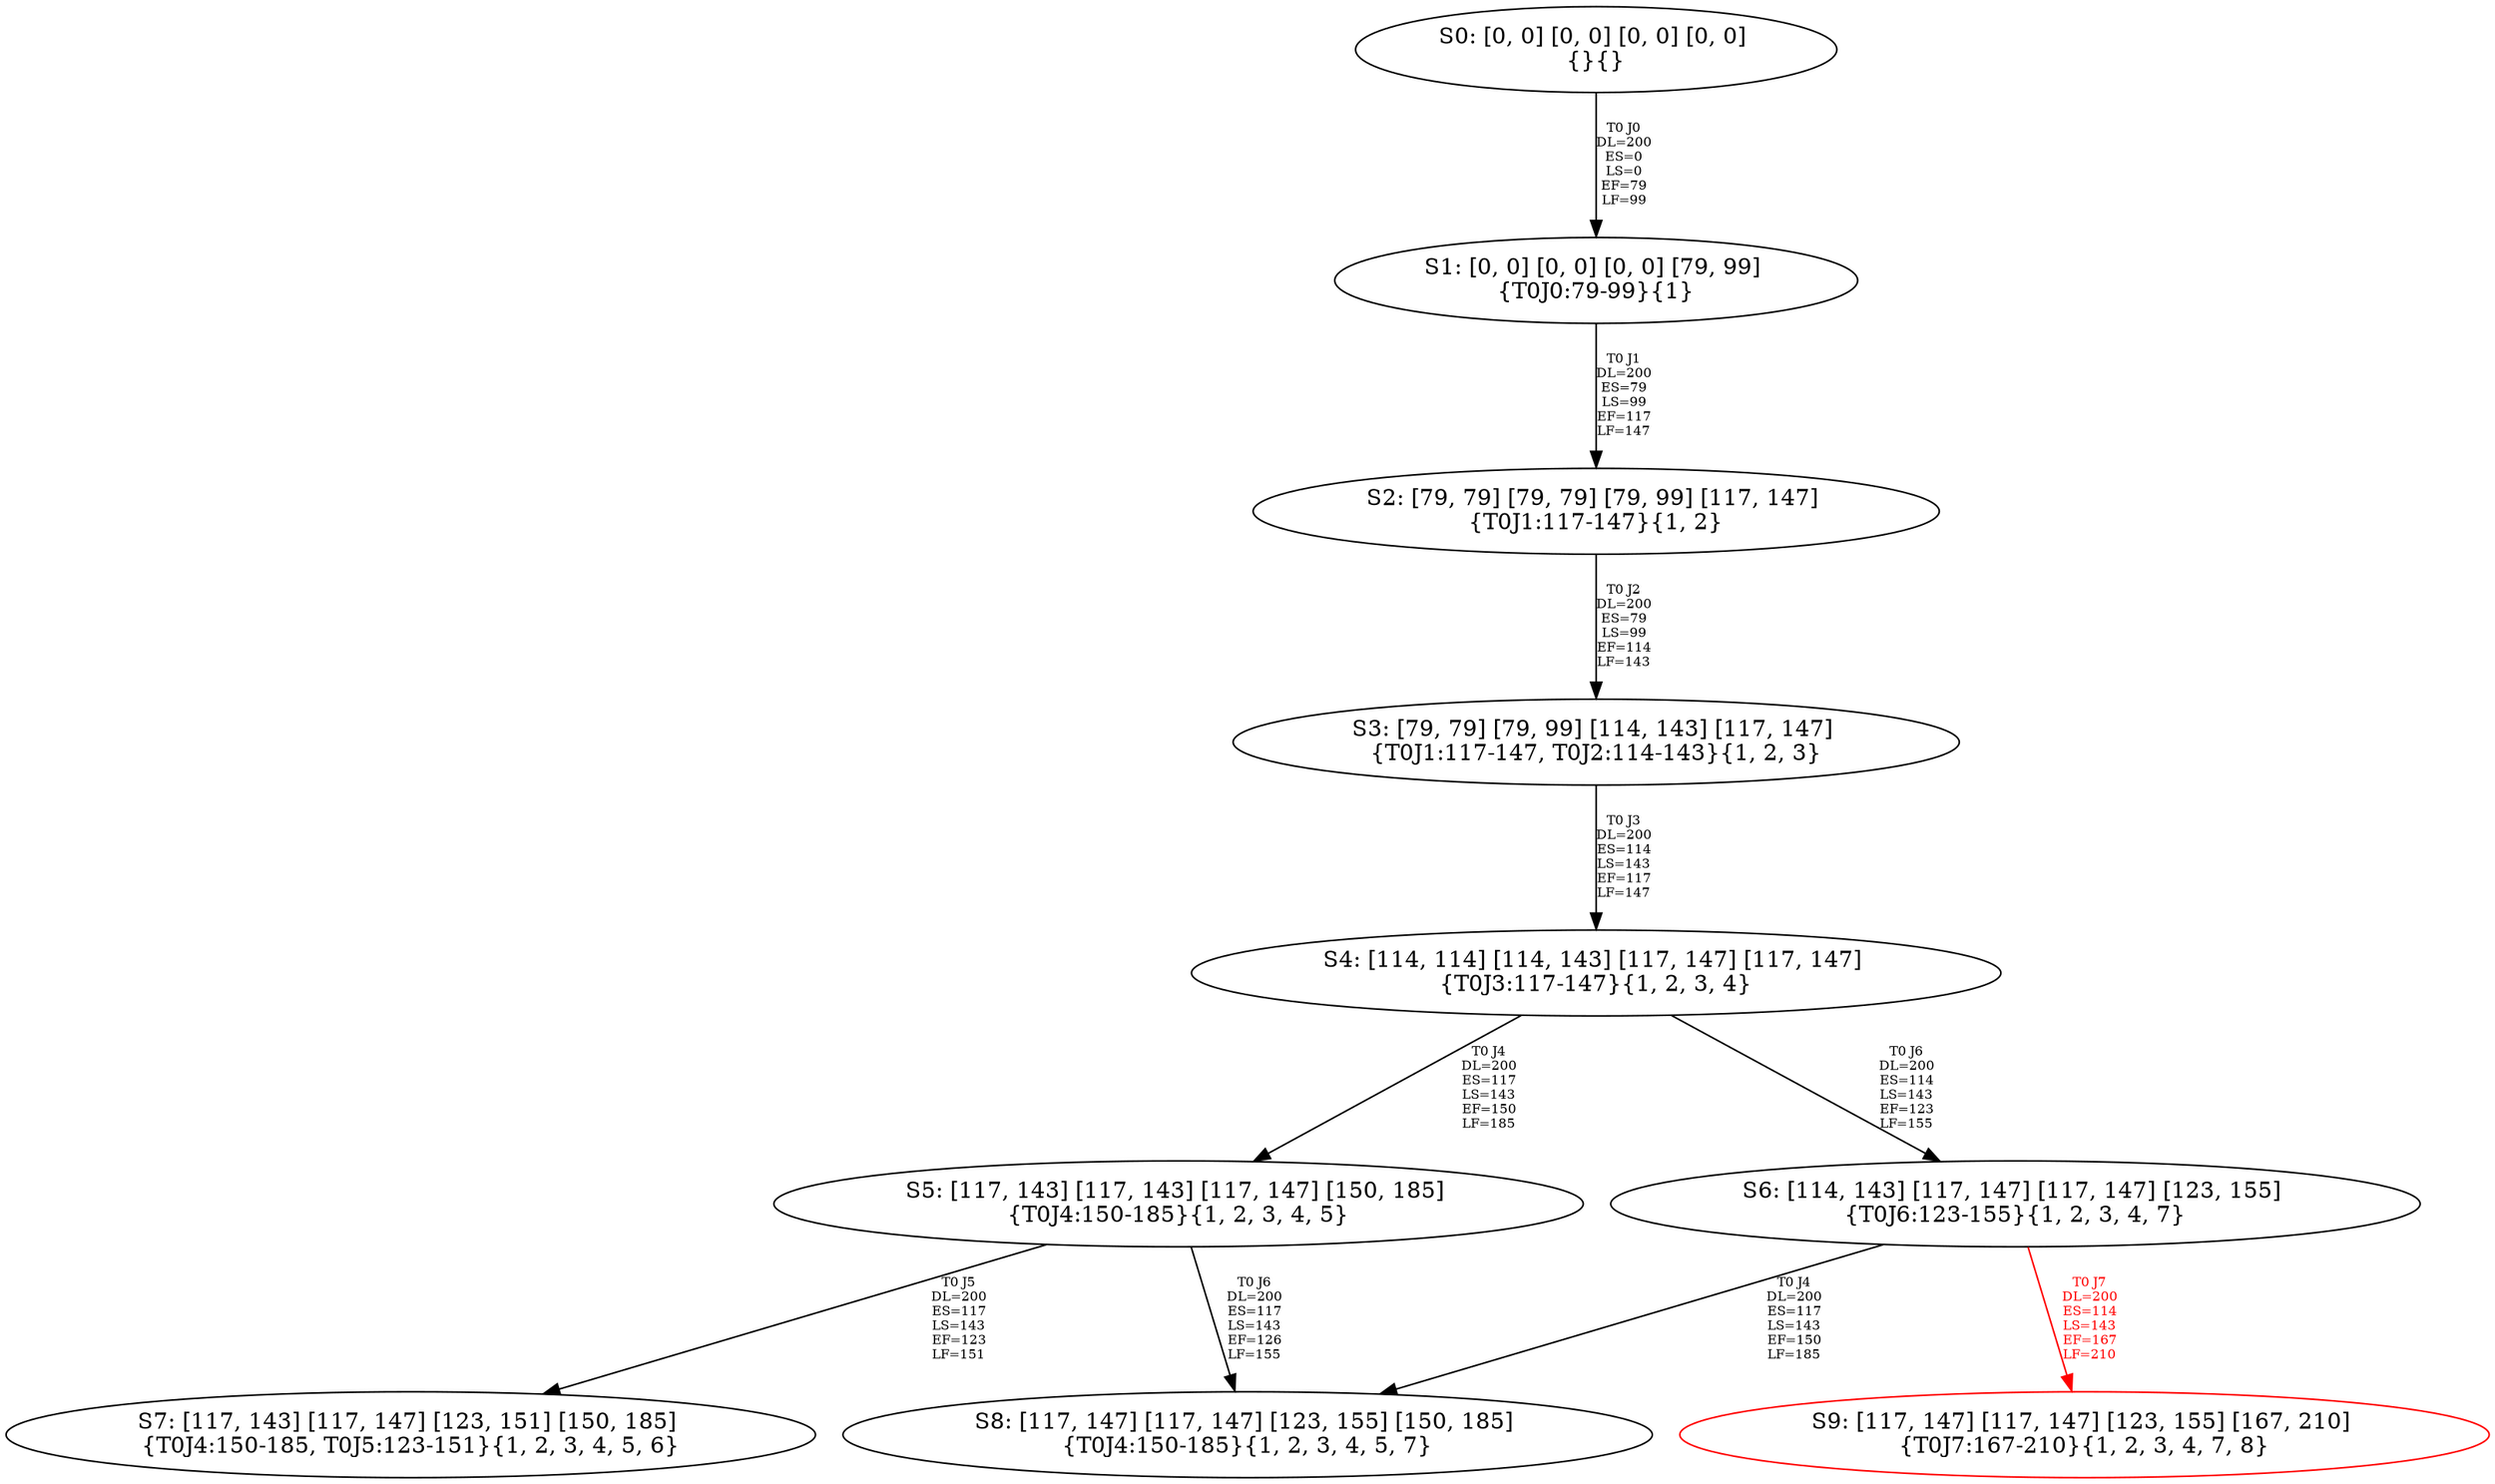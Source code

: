 digraph {
	S0[label="S0: [0, 0] [0, 0] [0, 0] [0, 0] \n{}{}"];
	S1[label="S1: [0, 0] [0, 0] [0, 0] [79, 99] \n{T0J0:79-99}{1}"];
	S2[label="S2: [79, 79] [79, 79] [79, 99] [117, 147] \n{T0J1:117-147}{1, 2}"];
	S3[label="S3: [79, 79] [79, 99] [114, 143] [117, 147] \n{T0J1:117-147, T0J2:114-143}{1, 2, 3}"];
	S4[label="S4: [114, 114] [114, 143] [117, 147] [117, 147] \n{T0J3:117-147}{1, 2, 3, 4}"];
	S5[label="S5: [117, 143] [117, 143] [117, 147] [150, 185] \n{T0J4:150-185}{1, 2, 3, 4, 5}"];
	S6[label="S6: [114, 143] [117, 147] [117, 147] [123, 155] \n{T0J6:123-155}{1, 2, 3, 4, 7}"];
	S7[label="S7: [117, 143] [117, 147] [123, 151] [150, 185] \n{T0J4:150-185, T0J5:123-151}{1, 2, 3, 4, 5, 6}"];
	S8[label="S8: [117, 147] [117, 147] [123, 155] [150, 185] \n{T0J4:150-185}{1, 2, 3, 4, 5, 7}"];
	S9[label="S9: [117, 147] [117, 147] [123, 155] [167, 210] \n{T0J7:167-210}{1, 2, 3, 4, 7, 8}"];
	S0 -> S1[label="T0 J0\nDL=200\nES=0\nLS=0\nEF=79\nLF=99",fontsize=8];
	S1 -> S2[label="T0 J1\nDL=200\nES=79\nLS=99\nEF=117\nLF=147",fontsize=8];
	S2 -> S3[label="T0 J2\nDL=200\nES=79\nLS=99\nEF=114\nLF=143",fontsize=8];
	S3 -> S4[label="T0 J3\nDL=200\nES=114\nLS=143\nEF=117\nLF=147",fontsize=8];
	S4 -> S5[label="T0 J4\nDL=200\nES=117\nLS=143\nEF=150\nLF=185",fontsize=8];
	S4 -> S6[label="T0 J6\nDL=200\nES=114\nLS=143\nEF=123\nLF=155",fontsize=8];
	S5 -> S7[label="T0 J5\nDL=200\nES=117\nLS=143\nEF=123\nLF=151",fontsize=8];
	S5 -> S8[label="T0 J6\nDL=200\nES=117\nLS=143\nEF=126\nLF=155",fontsize=8];
	S6 -> S8[label="T0 J4\nDL=200\nES=117\nLS=143\nEF=150\nLF=185",fontsize=8];
	S6 -> S9[label="T0 J7\nDL=200\nES=114\nLS=143\nEF=167\nLF=210",color=Red,fontcolor=Red,fontsize=8];
S9[color=Red];
}

